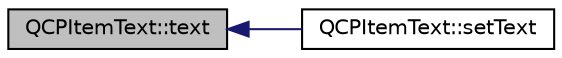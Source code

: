 digraph "QCPItemText::text"
{
  edge [fontname="Helvetica",fontsize="10",labelfontname="Helvetica",labelfontsize="10"];
  node [fontname="Helvetica",fontsize="10",shape=record];
  rankdir="LR";
  Node162 [label="QCPItemText::text",height=0.2,width=0.4,color="black", fillcolor="grey75", style="filled", fontcolor="black"];
  Node162 -> Node163 [dir="back",color="midnightblue",fontsize="10",style="solid",fontname="Helvetica"];
  Node163 [label="QCPItemText::setText",height=0.2,width=0.4,color="black", fillcolor="white", style="filled",URL="$class_q_c_p_item_text.html#a3dacdda0ac88f99a05b333b977c48747"];
}
